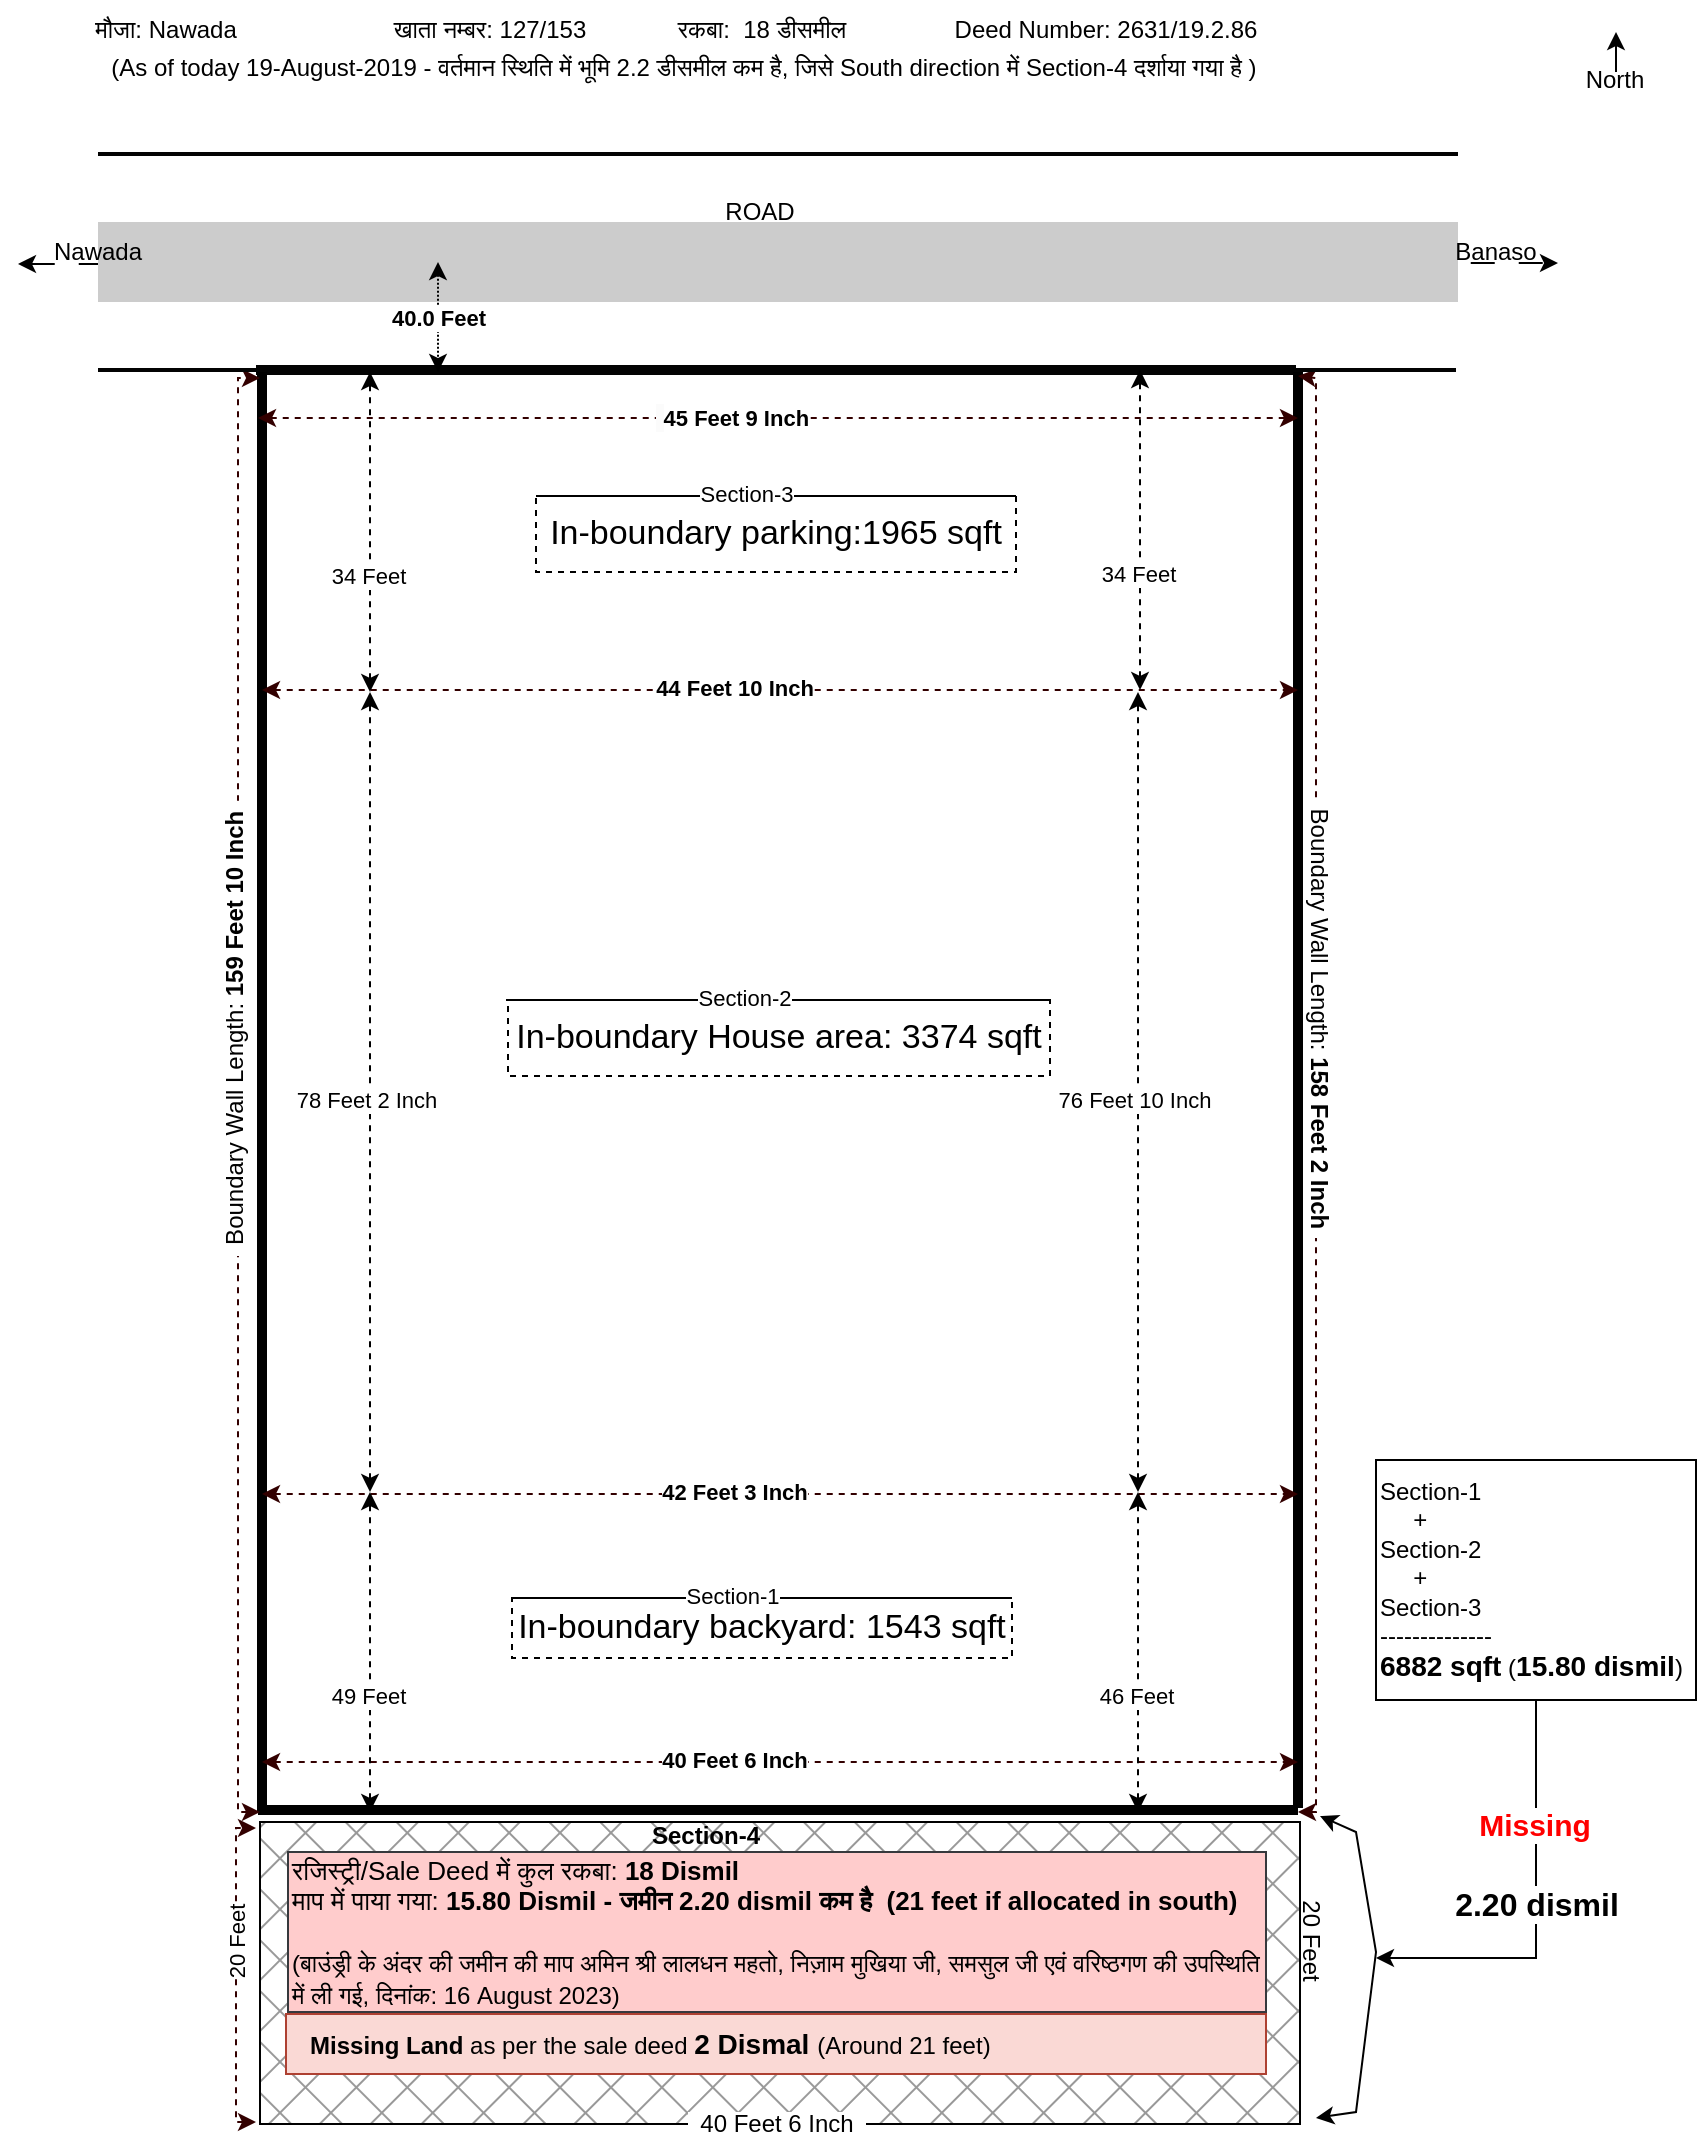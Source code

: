<mxfile version="21.6.8" type="github">
  <diagram name="Page-1" id="Dkc9KShbpaWvhL2H0rqo">
    <mxGraphModel dx="1931" dy="680" grid="1" gridSize="10" guides="1" tooltips="1" connect="1" arrows="1" fold="1" page="1" pageScale="1" pageWidth="850" pageHeight="1100" background="none" math="0" shadow="0">
      <root>
        <mxCell id="0" />
        <mxCell id="1" parent="0" />
        <mxCell id="ZM0QrDXeXai4huBHcrrM-75" value="" style="rounded=0;whiteSpace=wrap;html=1;fillStyle=cross-hatch;fillColor=#999999;" vertex="1" parent="1">
          <mxGeometry x="122" y="919" width="520" height="151" as="geometry" />
        </mxCell>
        <mxCell id="MJouJ_tBEHJUPLvAa8a3-21" value="" style="endArrow=classic;startArrow=classic;html=1;rounded=0;dashed=1;dashPattern=12 12;strokeWidth=1;strokeColor=default;fontStyle=0;endFill=1;" parent="1" edge="1">
          <mxGeometry width="50" height="50" relative="1" as="geometry">
            <mxPoint x="1" y="140" as="sourcePoint" />
            <mxPoint x="771" y="139.5" as="targetPoint" />
          </mxGeometry>
        </mxCell>
        <mxCell id="MJouJ_tBEHJUPLvAa8a3-11" value="" style="rounded=0;whiteSpace=wrap;html=1;fillColor=#CCCCCC;strokeColor=none;gradientColor=none;dashed=1;perimeterSpacing=0;" parent="1" vertex="1">
          <mxGeometry x="41" y="119" width="680" height="40" as="geometry" />
        </mxCell>
        <mxCell id="MJouJ_tBEHJUPLvAa8a3-1" value="" style="endArrow=none;html=1;rounded=0;strokeColor=#030303;strokeWidth=2;" parent="1" edge="1">
          <mxGeometry width="50" height="50" relative="1" as="geometry">
            <mxPoint x="41" y="85" as="sourcePoint" />
            <mxPoint x="721" y="85" as="targetPoint" />
          </mxGeometry>
        </mxCell>
        <mxCell id="MJouJ_tBEHJUPLvAa8a3-2" value="" style="endArrow=none;html=1;rounded=0;strokeColor=#030303;strokeWidth=5;" parent="1" edge="1">
          <mxGeometry width="50" height="50" relative="1" as="geometry">
            <mxPoint x="120" y="193" as="sourcePoint" />
            <mxPoint x="640" y="193" as="targetPoint" />
          </mxGeometry>
        </mxCell>
        <mxCell id="MJouJ_tBEHJUPLvAa8a3-5" value="Nawada" style="text;html=1;strokeColor=none;fillColor=none;align=center;verticalAlign=middle;whiteSpace=wrap;rounded=0;fontStyle=0" parent="1" vertex="1">
          <mxGeometry x="11" y="119" width="60" height="30" as="geometry" />
        </mxCell>
        <mxCell id="MJouJ_tBEHJUPLvAa8a3-6" value="Banaso" style="text;html=1;strokeColor=none;fillColor=none;align=center;verticalAlign=middle;whiteSpace=wrap;rounded=0;fontStyle=0" parent="1" vertex="1">
          <mxGeometry x="715" y="119" width="50" height="30" as="geometry" />
        </mxCell>
        <mxCell id="MJouJ_tBEHJUPLvAa8a3-7" style="edgeStyle=orthogonalEdgeStyle;rounded=0;orthogonalLoop=1;jettySize=auto;html=1;exitX=0.5;exitY=1;exitDx=0;exitDy=0;" parent="1" edge="1">
          <mxGeometry relative="1" as="geometry">
            <mxPoint x="737" y="149" as="sourcePoint" />
            <mxPoint x="737" y="149" as="targetPoint" />
          </mxGeometry>
        </mxCell>
        <mxCell id="MJouJ_tBEHJUPLvAa8a3-10" value="ROAD" style="text;html=1;align=center;verticalAlign=middle;whiteSpace=wrap;rounded=0;fillColor=none;strokeColor=none;" parent="1" vertex="1">
          <mxGeometry x="342" y="99" width="60" height="30" as="geometry" />
        </mxCell>
        <mxCell id="MJouJ_tBEHJUPLvAa8a3-12" style="edgeStyle=orthogonalEdgeStyle;rounded=0;orthogonalLoop=1;jettySize=auto;html=1;exitX=0.5;exitY=1;exitDx=0;exitDy=0;" parent="1" source="MJouJ_tBEHJUPLvAa8a3-11" target="MJouJ_tBEHJUPLvAa8a3-11" edge="1">
          <mxGeometry relative="1" as="geometry" />
        </mxCell>
        <mxCell id="MJouJ_tBEHJUPLvAa8a3-15" value="" style="endArrow=classic;startArrow=classic;html=1;rounded=0;" parent="1" target="MJouJ_tBEHJUPLvAa8a3-11" edge="1">
          <mxGeometry width="50" height="50" relative="1" as="geometry">
            <mxPoint x="41" y="138.5" as="sourcePoint" />
            <mxPoint x="421" y="138.5" as="targetPoint" />
          </mxGeometry>
        </mxCell>
        <mxCell id="MJouJ_tBEHJUPLvAa8a3-19" value="" style="endArrow=classic;html=1;rounded=0;startArrow=classic;startFill=1;dashed=1;dashPattern=1 1;" parent="1" edge="1">
          <mxGeometry relative="1" as="geometry">
            <mxPoint x="211" y="139" as="sourcePoint" />
            <mxPoint x="211" y="194" as="targetPoint" />
          </mxGeometry>
        </mxCell>
        <mxCell id="MJouJ_tBEHJUPLvAa8a3-20" value="40.0 Feet" style="edgeLabel;resizable=0;html=1;align=center;verticalAlign=middle;fontStyle=1" parent="MJouJ_tBEHJUPLvAa8a3-19" connectable="0" vertex="1">
          <mxGeometry relative="1" as="geometry" />
        </mxCell>
        <mxCell id="MJouJ_tBEHJUPLvAa8a3-24" value="" style="endArrow=none;html=1;rounded=0;strokeWidth=5;" parent="1" edge="1">
          <mxGeometry width="50" height="50" relative="1" as="geometry">
            <mxPoint x="123" y="914" as="sourcePoint" />
            <mxPoint x="123" y="194" as="targetPoint" />
          </mxGeometry>
        </mxCell>
        <mxCell id="MJouJ_tBEHJUPLvAa8a3-25" value="" style="endArrow=none;html=1;rounded=1;strokeWidth=5;" parent="1" edge="1">
          <mxGeometry width="50" height="50" relative="1" as="geometry">
            <mxPoint x="641" y="912" as="sourcePoint" />
            <mxPoint x="641" y="192" as="targetPoint" />
          </mxGeometry>
        </mxCell>
        <mxCell id="ZM0QrDXeXai4huBHcrrM-1" value="" style="endArrow=classic;startArrow=classic;html=1;rounded=0;strokeColor=#330000;startFill=1;endFill=1;dashed=1;" edge="1" parent="1">
          <mxGeometry width="50" height="50" relative="1" as="geometry">
            <mxPoint x="121" y="217" as="sourcePoint" />
            <mxPoint x="641" y="217" as="targetPoint" />
            <Array as="points">
              <mxPoint x="141" y="217" />
              <mxPoint x="190.5" y="217" />
              <mxPoint x="250.5" y="217" />
              <mxPoint x="380.5" y="217" />
              <mxPoint x="510.5" y="217" />
              <mxPoint x="621" y="217" />
            </Array>
          </mxGeometry>
        </mxCell>
        <mxCell id="ZM0QrDXeXai4huBHcrrM-3" value="&lt;span style=&quot;border-color: var(--border-color); font-size: 12px; background-color: rgb(251, 251, 251); font-weight: normal;&quot;&gt;&amp;nbsp;&lt;/span&gt;45 Feet 9 Inch" style="edgeLabel;html=1;align=center;verticalAlign=middle;resizable=0;points=[];fontStyle=1" vertex="1" connectable="0" parent="ZM0QrDXeXai4huBHcrrM-1">
          <mxGeometry x="-0.088" y="1" relative="1" as="geometry">
            <mxPoint y="1" as="offset" />
          </mxGeometry>
        </mxCell>
        <mxCell id="ZM0QrDXeXai4huBHcrrM-4" value="" style="endArrow=classic;startArrow=classic;html=1;rounded=0;strokeColor=#330000;startFill=1;endFill=1;dashed=1;" edge="1" parent="1">
          <mxGeometry width="50" height="50" relative="1" as="geometry">
            <mxPoint x="123" y="353" as="sourcePoint" />
            <mxPoint x="641" y="353" as="targetPoint" />
          </mxGeometry>
        </mxCell>
        <mxCell id="ZM0QrDXeXai4huBHcrrM-5" value="44 Feet 10 Inch" style="edgeLabel;html=1;align=center;verticalAlign=middle;resizable=0;points=[];fontStyle=1" vertex="1" connectable="0" parent="ZM0QrDXeXai4huBHcrrM-4">
          <mxGeometry x="-0.088" y="1" relative="1" as="geometry">
            <mxPoint as="offset" />
          </mxGeometry>
        </mxCell>
        <mxCell id="ZM0QrDXeXai4huBHcrrM-6" value="" style="endArrow=classic;startArrow=classic;html=1;rounded=0;strokeColor=#330000;startFill=1;endFill=1;dashed=1;" edge="1" parent="1">
          <mxGeometry width="50" height="50" relative="1" as="geometry">
            <mxPoint x="123" y="755" as="sourcePoint" />
            <mxPoint x="641" y="755" as="targetPoint" />
          </mxGeometry>
        </mxCell>
        <mxCell id="ZM0QrDXeXai4huBHcrrM-7" value="42 Feet 3 Inch" style="edgeLabel;html=1;align=center;verticalAlign=middle;resizable=0;points=[];fontStyle=1" vertex="1" connectable="0" parent="ZM0QrDXeXai4huBHcrrM-6">
          <mxGeometry x="-0.088" y="1" relative="1" as="geometry">
            <mxPoint as="offset" />
          </mxGeometry>
        </mxCell>
        <mxCell id="ZM0QrDXeXai4huBHcrrM-8" value="" style="endArrow=classic;startArrow=classic;html=1;rounded=0;strokeColor=#330000;startFill=1;endFill=1;dashed=1;" edge="1" parent="1">
          <mxGeometry width="50" height="50" relative="1" as="geometry">
            <mxPoint x="123" y="889" as="sourcePoint" />
            <mxPoint x="641" y="889" as="targetPoint" />
          </mxGeometry>
        </mxCell>
        <mxCell id="ZM0QrDXeXai4huBHcrrM-9" value="40 Feet 6 Inch" style="edgeLabel;html=1;align=center;verticalAlign=middle;resizable=0;points=[];fontStyle=1" vertex="1" connectable="0" parent="ZM0QrDXeXai4huBHcrrM-8">
          <mxGeometry x="-0.088" y="1" relative="1" as="geometry">
            <mxPoint as="offset" />
          </mxGeometry>
        </mxCell>
        <mxCell id="ZM0QrDXeXai4huBHcrrM-10" value="" style="endArrow=none;html=1;rounded=0;strokeWidth=5;" edge="1" parent="1">
          <mxGeometry width="50" height="50" relative="1" as="geometry">
            <mxPoint x="121" y="913" as="sourcePoint" />
            <mxPoint x="641" y="913" as="targetPoint" />
          </mxGeometry>
        </mxCell>
        <mxCell id="ZM0QrDXeXai4huBHcrrM-16" value="" style="endArrow=classic;startArrow=classic;html=1;rounded=0;strokeColor=#330000;dashed=1;" edge="1" parent="1">
          <mxGeometry width="50" height="50" relative="1" as="geometry">
            <mxPoint x="122" y="914" as="sourcePoint" />
            <mxPoint x="122" y="197" as="targetPoint" />
            <Array as="points">
              <mxPoint x="111" y="914" />
              <mxPoint x="111" y="197" />
            </Array>
          </mxGeometry>
        </mxCell>
        <mxCell id="ZM0QrDXeXai4huBHcrrM-17" value="&lt;span style=&quot;font-weight: 400;&quot;&gt;Boundary&lt;/span&gt;&lt;span style=&quot;font-weight: normal;&quot;&gt;&amp;nbsp;Wall Length: &lt;/span&gt;159 Feet 10 Inch" style="text;html=1;strokeColor=none;fillColor=default;align=center;verticalAlign=middle;whiteSpace=wrap;rounded=0;rotation=-90;fontStyle=1" vertex="1" parent="1">
          <mxGeometry x="-4.08" y="518.49" width="227.62" height="7.41" as="geometry" />
        </mxCell>
        <mxCell id="ZM0QrDXeXai4huBHcrrM-18" value="" style="endArrow=classic;startArrow=classic;html=1;rounded=0;dashed=1;" edge="1" parent="1">
          <mxGeometry width="50" height="50" relative="1" as="geometry">
            <mxPoint x="177" y="354" as="sourcePoint" />
            <mxPoint x="177" y="194" as="targetPoint" />
          </mxGeometry>
        </mxCell>
        <mxCell id="ZM0QrDXeXai4huBHcrrM-20" value="34 Feet" style="edgeLabel;html=1;align=center;verticalAlign=middle;resizable=0;points=[];" vertex="1" connectable="0" parent="ZM0QrDXeXai4huBHcrrM-18">
          <mxGeometry x="-0.275" y="1" relative="1" as="geometry">
            <mxPoint as="offset" />
          </mxGeometry>
        </mxCell>
        <mxCell id="ZM0QrDXeXai4huBHcrrM-21" value="" style="endArrow=classic;startArrow=classic;html=1;rounded=0;dashed=1;" edge="1" parent="1">
          <mxGeometry width="50" height="50" relative="1" as="geometry">
            <mxPoint x="562" y="353" as="sourcePoint" />
            <mxPoint x="562" y="193" as="targetPoint" />
          </mxGeometry>
        </mxCell>
        <mxCell id="ZM0QrDXeXai4huBHcrrM-22" value="34 Feet" style="edgeLabel;html=1;align=center;verticalAlign=middle;resizable=0;points=[];" vertex="1" connectable="0" parent="ZM0QrDXeXai4huBHcrrM-21">
          <mxGeometry x="-0.275" y="1" relative="1" as="geometry">
            <mxPoint as="offset" />
          </mxGeometry>
        </mxCell>
        <mxCell id="ZM0QrDXeXai4huBHcrrM-23" value="" style="endArrow=classic;startArrow=classic;html=1;rounded=0;dashed=1;strokeColor=#000000;" edge="1" parent="1">
          <mxGeometry width="50" height="50" relative="1" as="geometry">
            <mxPoint x="177" y="754" as="sourcePoint" />
            <mxPoint x="177" y="354" as="targetPoint" />
            <Array as="points">
              <mxPoint x="177" y="464" />
            </Array>
          </mxGeometry>
        </mxCell>
        <mxCell id="ZM0QrDXeXai4huBHcrrM-24" value="78 Feet 2 Inch" style="edgeLabel;html=1;align=center;verticalAlign=middle;resizable=0;points=[];" vertex="1" connectable="0" parent="ZM0QrDXeXai4huBHcrrM-23">
          <mxGeometry x="-0.02" y="2" relative="1" as="geometry">
            <mxPoint as="offset" />
          </mxGeometry>
        </mxCell>
        <mxCell id="ZM0QrDXeXai4huBHcrrM-25" value="" style="endArrow=classic;startArrow=classic;html=1;rounded=0;dashed=1;strokeColor=#000000;" edge="1" parent="1">
          <mxGeometry width="50" height="50" relative="1" as="geometry">
            <mxPoint x="561" y="754" as="sourcePoint" />
            <mxPoint x="561" y="354" as="targetPoint" />
            <Array as="points">
              <mxPoint x="561" y="464" />
            </Array>
          </mxGeometry>
        </mxCell>
        <mxCell id="ZM0QrDXeXai4huBHcrrM-26" value="76 Feet 10 Inch" style="edgeLabel;html=1;align=center;verticalAlign=middle;resizable=0;points=[];" vertex="1" connectable="0" parent="ZM0QrDXeXai4huBHcrrM-25">
          <mxGeometry x="-0.02" y="2" relative="1" as="geometry">
            <mxPoint as="offset" />
          </mxGeometry>
        </mxCell>
        <mxCell id="ZM0QrDXeXai4huBHcrrM-27" value="" style="endArrow=classic;startArrow=classic;html=1;rounded=0;dashed=1;" edge="1" parent="1">
          <mxGeometry width="50" height="50" relative="1" as="geometry">
            <mxPoint x="177" y="914" as="sourcePoint" />
            <mxPoint x="177" y="754" as="targetPoint" />
          </mxGeometry>
        </mxCell>
        <mxCell id="ZM0QrDXeXai4huBHcrrM-28" value="49 Feet" style="edgeLabel;html=1;align=center;verticalAlign=middle;resizable=0;points=[];" vertex="1" connectable="0" parent="ZM0QrDXeXai4huBHcrrM-27">
          <mxGeometry x="-0.275" y="1" relative="1" as="geometry">
            <mxPoint as="offset" />
          </mxGeometry>
        </mxCell>
        <mxCell id="ZM0QrDXeXai4huBHcrrM-29" value="" style="endArrow=classic;startArrow=classic;html=1;rounded=0;dashed=1;" edge="1" parent="1">
          <mxGeometry width="50" height="50" relative="1" as="geometry">
            <mxPoint x="561" y="914" as="sourcePoint" />
            <mxPoint x="561" y="754" as="targetPoint" />
          </mxGeometry>
        </mxCell>
        <mxCell id="ZM0QrDXeXai4huBHcrrM-30" value="46 Feet" style="edgeLabel;html=1;align=center;verticalAlign=middle;resizable=0;points=[];" vertex="1" connectable="0" parent="ZM0QrDXeXai4huBHcrrM-29">
          <mxGeometry x="-0.275" y="1" relative="1" as="geometry">
            <mxPoint as="offset" />
          </mxGeometry>
        </mxCell>
        <mxCell id="ZM0QrDXeXai4huBHcrrM-31" value="" style="endArrow=classic;startArrow=classic;html=1;rounded=0;strokeColor=#330000;dashed=1;" edge="1" parent="1">
          <mxGeometry width="50" height="50" relative="1" as="geometry">
            <mxPoint x="641" y="914" as="sourcePoint" />
            <mxPoint x="641" y="196" as="targetPoint" />
            <Array as="points">
              <mxPoint x="650" y="914" />
              <mxPoint x="650" y="197" />
            </Array>
          </mxGeometry>
        </mxCell>
        <mxCell id="ZM0QrDXeXai4huBHcrrM-32" value="&lt;span style=&quot;font-weight: normal;&quot;&gt;Boundary Wall Length:&lt;/span&gt; 158 Feet 2 Inch" style="text;html=1;strokeColor=none;fillColor=default;align=center;verticalAlign=middle;whiteSpace=wrap;rounded=0;rotation=90;fontStyle=1" vertex="1" parent="1">
          <mxGeometry x="541.69" y="513.44" width="219.38" height="7.75" as="geometry" />
        </mxCell>
        <mxCell id="ZM0QrDXeXai4huBHcrrM-54" value="&lt;span style=&quot;background-color: initial;&quot;&gt;रजिस्ट्री/Sale Deed में कुल रकबा: &lt;/span&gt;&lt;b style=&quot;background-color: initial;&quot;&gt;18 Dismil&lt;/b&gt;&lt;span style=&quot;background-color: initial;&quot;&gt;&amp;nbsp; &amp;nbsp; &amp;nbsp; &amp;nbsp;&lt;/span&gt;&lt;br&gt;&lt;span style=&quot;background-color: initial;&quot;&gt;माप में पाया गया:&amp;nbsp;&lt;/span&gt;&lt;b style=&quot;background-color: initial;&quot;&gt;15.80&amp;nbsp;&lt;/b&gt;&lt;b style=&quot;background-color: initial;&quot;&gt;Dismil&lt;/b&gt;&lt;b style=&quot;background-color: initial;&quot;&gt;&amp;nbsp;-&amp;nbsp;&lt;/b&gt;&lt;b&gt;जमीन 2.20 dismil कम है&amp;nbsp; (21 feet if allocated in south)&lt;/b&gt;&lt;br&gt;&lt;br&gt;&lt;div style=&quot;&quot;&gt;&lt;font style=&quot;font-size: 12px;&quot;&gt;(बाउंड्री के अंदर की जमीन की माप अमिन श्री लालधन महतो, निज़ाम मुखिया जी, समसुल जी एवं वरिष्ठगण की उपस्थिति में ली गई, दिनांक: 16 August 2023)&lt;/font&gt;&lt;/div&gt;" style="text;html=1;align=left;verticalAlign=middle;whiteSpace=wrap;rounded=0;strokeColor=#36393d;fillColor=#ffcccc;fontSize=13;" vertex="1" parent="1">
          <mxGeometry x="136" y="934" width="489" height="80" as="geometry" />
        </mxCell>
        <mxCell id="ZM0QrDXeXai4huBHcrrM-55" value="In-boundary parking:1965 sqft" style="text;html=1;strokeColor=default;fillColor=none;align=center;verticalAlign=middle;whiteSpace=wrap;rounded=0;strokeWidth=1;fontSize=17;labelBorderColor=none;dashed=1;" vertex="1" parent="1">
          <mxGeometry x="260" y="256" width="240" height="38" as="geometry" />
        </mxCell>
        <mxCell id="ZM0QrDXeXai4huBHcrrM-57" value="" style="endArrow=classic;html=1;rounded=0;" edge="1" parent="1">
          <mxGeometry width="50" height="50" relative="1" as="geometry">
            <mxPoint x="800" y="44" as="sourcePoint" />
            <mxPoint x="800" y="24" as="targetPoint" />
          </mxGeometry>
        </mxCell>
        <mxCell id="ZM0QrDXeXai4huBHcrrM-58" value="North" style="text;html=1;strokeColor=none;fillColor=none;align=center;verticalAlign=middle;whiteSpace=wrap;rounded=0;" vertex="1" parent="1">
          <mxGeometry x="783" y="38" width="33" height="20" as="geometry" />
        </mxCell>
        <mxCell id="ZM0QrDXeXai4huBHcrrM-60" value="In-boundary backyard: 1543 sqft" style="text;html=1;strokeColor=default;fillColor=none;align=center;verticalAlign=middle;whiteSpace=wrap;rounded=0;strokeWidth=1;fontSize=17;labelBorderColor=none;dashed=1;" vertex="1" parent="1">
          <mxGeometry x="248" y="807" width="250" height="30" as="geometry" />
        </mxCell>
        <mxCell id="ZM0QrDXeXai4huBHcrrM-62" value="In-boundary House area: 3374 sqft" style="text;html=1;strokeColor=default;fillColor=none;align=center;verticalAlign=middle;whiteSpace=wrap;rounded=0;strokeWidth=1;fontSize=17;labelBorderColor=none;dashed=1;" vertex="1" parent="1">
          <mxGeometry x="246" y="508" width="271" height="38" as="geometry" />
        </mxCell>
        <mxCell id="ZM0QrDXeXai4huBHcrrM-66" value="" style="endArrow=none;html=1;strokeColor=#030303;strokeWidth=2;curved=1;" edge="1" parent="1">
          <mxGeometry width="50" height="50" relative="1" as="geometry">
            <mxPoint x="590" y="193" as="sourcePoint" />
            <mxPoint x="720" y="193" as="targetPoint" />
          </mxGeometry>
        </mxCell>
        <mxCell id="ZM0QrDXeXai4huBHcrrM-67" value="" style="endArrow=none;html=1;rounded=0;strokeColor=#030303;strokeWidth=2;" edge="1" parent="1">
          <mxGeometry width="50" height="50" relative="1" as="geometry">
            <mxPoint x="41" y="193" as="sourcePoint" />
            <mxPoint x="131" y="193" as="targetPoint" />
          </mxGeometry>
        </mxCell>
        <mxCell id="ZM0QrDXeXai4huBHcrrM-74" value="&amp;nbsp; &amp;nbsp;&lt;b&gt;Missing Land&lt;/b&gt; as per the sale deed &lt;b&gt;&lt;font style=&quot;font-size: 14px;&quot;&gt;2 Dismal &lt;/font&gt;&lt;/b&gt;(Around 21 feet)" style="text;whiteSpace=wrap;html=1;fillColor=#fad9d5;strokeColor=#ae4132;" vertex="1" parent="1">
          <mxGeometry x="135" y="1015" width="490" height="30" as="geometry" />
        </mxCell>
        <mxCell id="ZM0QrDXeXai4huBHcrrM-76" value="" style="endArrow=classic;startArrow=classic;html=1;rounded=0;entryX=1;entryY=0;entryDx=0;entryDy=0;" edge="1" parent="1">
          <mxGeometry width="50" height="50" relative="1" as="geometry">
            <mxPoint x="650" y="1067" as="sourcePoint" />
            <mxPoint x="652" y="916" as="targetPoint" />
            <Array as="points">
              <mxPoint x="670" y="1064" />
              <mxPoint x="680" y="984" />
              <mxPoint x="670" y="924" />
            </Array>
          </mxGeometry>
        </mxCell>
        <mxCell id="ZM0QrDXeXai4huBHcrrM-80" value="" style="endArrow=none;html=1;rounded=0;entryX=1;entryY=0;entryDx=0;entryDy=0;" edge="1" parent="1" target="ZM0QrDXeXai4huBHcrrM-55">
          <mxGeometry width="50" height="50" relative="1" as="geometry">
            <mxPoint x="260" y="256" as="sourcePoint" />
            <mxPoint x="320" y="236" as="targetPoint" />
          </mxGeometry>
        </mxCell>
        <mxCell id="ZM0QrDXeXai4huBHcrrM-81" value="Section-3" style="edgeLabel;html=1;align=center;verticalAlign=middle;resizable=0;points=[];" vertex="1" connectable="0" parent="ZM0QrDXeXai4huBHcrrM-80">
          <mxGeometry x="-0.125" y="1" relative="1" as="geometry">
            <mxPoint as="offset" />
          </mxGeometry>
        </mxCell>
        <mxCell id="ZM0QrDXeXai4huBHcrrM-82" value="" style="endArrow=none;html=1;rounded=0;entryX=1;entryY=0;entryDx=0;entryDy=0;" edge="1" parent="1" target="ZM0QrDXeXai4huBHcrrM-62">
          <mxGeometry width="50" height="50" relative="1" as="geometry">
            <mxPoint x="245" y="508" as="sourcePoint" />
            <mxPoint x="485" y="508" as="targetPoint" />
          </mxGeometry>
        </mxCell>
        <mxCell id="ZM0QrDXeXai4huBHcrrM-83" value="Section-2" style="edgeLabel;html=1;align=center;verticalAlign=middle;resizable=0;points=[];" vertex="1" connectable="0" parent="ZM0QrDXeXai4huBHcrrM-82">
          <mxGeometry x="-0.125" y="1" relative="1" as="geometry">
            <mxPoint as="offset" />
          </mxGeometry>
        </mxCell>
        <mxCell id="ZM0QrDXeXai4huBHcrrM-84" value="" style="endArrow=none;html=1;rounded=0;entryX=1;entryY=0;entryDx=0;entryDy=0;" edge="1" parent="1" target="ZM0QrDXeXai4huBHcrrM-60">
          <mxGeometry width="50" height="50" relative="1" as="geometry">
            <mxPoint x="249" y="807" as="sourcePoint" />
            <mxPoint x="489" y="807" as="targetPoint" />
          </mxGeometry>
        </mxCell>
        <mxCell id="ZM0QrDXeXai4huBHcrrM-85" value="Section-1" style="edgeLabel;html=1;align=center;verticalAlign=middle;resizable=0;points=[];" vertex="1" connectable="0" parent="ZM0QrDXeXai4huBHcrrM-84">
          <mxGeometry x="-0.125" y="1" relative="1" as="geometry">
            <mxPoint as="offset" />
          </mxGeometry>
        </mxCell>
        <mxCell id="ZM0QrDXeXai4huBHcrrM-89" value="" style="edgeStyle=orthogonalEdgeStyle;rounded=0;orthogonalLoop=1;jettySize=auto;html=1;" edge="1" parent="1">
          <mxGeometry relative="1" as="geometry">
            <mxPoint x="760" y="848" as="sourcePoint" />
            <mxPoint x="680" y="987" as="targetPoint" />
            <Array as="points">
              <mxPoint x="760" y="987" />
            </Array>
          </mxGeometry>
        </mxCell>
        <mxCell id="ZM0QrDXeXai4huBHcrrM-90" value="Missing" style="edgeLabel;html=1;align=center;verticalAlign=middle;resizable=0;points=[];fontStyle=1;fontColor=#FF0000;fontSize=15;" vertex="1" connectable="0" parent="ZM0QrDXeXai4huBHcrrM-89">
          <mxGeometry x="-0.348" y="-1" relative="1" as="geometry">
            <mxPoint as="offset" />
          </mxGeometry>
        </mxCell>
        <mxCell id="ZM0QrDXeXai4huBHcrrM-93" value="&lt;font style=&quot;font-size: 16px;&quot;&gt;&lt;b&gt;&amp;nbsp;2.20 dismil&amp;nbsp;&lt;/b&gt;&lt;/font&gt;" style="edgeLabel;html=1;align=center;verticalAlign=middle;resizable=0;points=[];" vertex="1" connectable="0" parent="ZM0QrDXeXai4huBHcrrM-89">
          <mxGeometry x="0.02" relative="1" as="geometry">
            <mxPoint as="offset" />
          </mxGeometry>
        </mxCell>
        <mxCell id="ZM0QrDXeXai4huBHcrrM-86" value="Section-1&amp;nbsp;&lt;br&gt;&amp;nbsp; &amp;nbsp; &amp;nbsp;+&lt;br&gt;Section-2&lt;br&gt;&amp;nbsp; &amp;nbsp; &amp;nbsp;+&lt;br&gt;Section-3&lt;br&gt;--------------&lt;br&gt;&lt;font style=&quot;font-size: 14px;&quot;&gt;&lt;b&gt;6882 sqft&lt;/b&gt;&lt;/font&gt; (&lt;b&gt;&lt;font style=&quot;font-size: 14px;&quot;&gt;15.80 dismil&lt;/font&gt;&lt;/b&gt;)" style="text;html=1;strokeColor=default;fillColor=default;align=left;verticalAlign=middle;whiteSpace=wrap;rounded=0;fontStyle=0" vertex="1" parent="1">
          <mxGeometry x="680" y="738" width="160" height="120" as="geometry" />
        </mxCell>
        <mxCell id="ZM0QrDXeXai4huBHcrrM-154" value="मौजा: Nawada" style="text;html=1;strokeColor=none;fillColor=none;align=center;verticalAlign=middle;whiteSpace=wrap;rounded=0;" vertex="1" parent="1">
          <mxGeometry x="30" y="8" width="90" height="30" as="geometry" />
        </mxCell>
        <mxCell id="ZM0QrDXeXai4huBHcrrM-155" value="खाता नम्बर: 127/153" style="text;html=1;strokeColor=none;fillColor=none;align=center;verticalAlign=middle;whiteSpace=wrap;rounded=0;" vertex="1" parent="1">
          <mxGeometry x="180" y="8" width="114" height="30" as="geometry" />
        </mxCell>
        <mxCell id="ZM0QrDXeXai4huBHcrrM-156" value="रकबा:&amp;nbsp; 18 डीसमील" style="text;html=1;strokeColor=none;fillColor=none;align=center;verticalAlign=middle;whiteSpace=wrap;rounded=0;" vertex="1" parent="1">
          <mxGeometry x="328" y="8" width="90" height="30" as="geometry" />
        </mxCell>
        <mxCell id="ZM0QrDXeXai4huBHcrrM-157" value="Deed Number: 2631/19.2.86" style="text;html=1;strokeColor=none;fillColor=none;align=center;verticalAlign=middle;whiteSpace=wrap;rounded=0;" vertex="1" parent="1">
          <mxGeometry x="460" y="8" width="170" height="30" as="geometry" />
        </mxCell>
        <mxCell id="ZM0QrDXeXai4huBHcrrM-160" value="&amp;nbsp; &amp;nbsp;(As of today 19-August-2019 - वर्तमान स्थिति में भूमि 2.2 डीसमील कम है, जिसे South direction में Section-4 दर्शाया गया है )" style="text;html=1;strokeColor=none;fillColor=none;align=center;verticalAlign=middle;whiteSpace=wrap;rounded=0;" vertex="1" parent="1">
          <mxGeometry x="29" y="36" width="600" height="12" as="geometry" />
        </mxCell>
        <mxCell id="ZM0QrDXeXai4huBHcrrM-162" value="20 Feet" style="text;html=1;strokeColor=none;fillColor=none;align=center;verticalAlign=middle;whiteSpace=wrap;rounded=0;rotation=90;" vertex="1" parent="1">
          <mxGeometry x="623" y="968" width="50" height="21" as="geometry" />
        </mxCell>
        <mxCell id="ZM0QrDXeXai4huBHcrrM-167" value="&lt;b&gt;Section-4&lt;/b&gt;" style="text;html=1;strokeColor=none;fillColor=none;align=center;verticalAlign=middle;whiteSpace=wrap;rounded=0;" vertex="1" parent="1">
          <mxGeometry x="315" y="911" width="60" height="30" as="geometry" />
        </mxCell>
        <mxCell id="ZM0QrDXeXai4huBHcrrM-168" value="" style="endArrow=classic;startArrow=classic;html=1;rounded=0;strokeColor=#330000;dashed=1;" edge="1" parent="1">
          <mxGeometry width="50" height="50" relative="1" as="geometry">
            <mxPoint x="120" y="1069" as="sourcePoint" />
            <mxPoint x="120" y="922" as="targetPoint" />
            <Array as="points">
              <mxPoint x="110" y="1069" />
              <mxPoint x="110" y="922" />
            </Array>
          </mxGeometry>
        </mxCell>
        <mxCell id="ZM0QrDXeXai4huBHcrrM-170" value="20 Feet" style="edgeLabel;html=1;align=center;verticalAlign=middle;resizable=0;points=[];rotation=-90;" vertex="1" connectable="0" parent="ZM0QrDXeXai4huBHcrrM-168">
          <mxGeometry x="0.15" relative="1" as="geometry">
            <mxPoint y="-4" as="offset" />
          </mxGeometry>
        </mxCell>
        <mxCell id="ZM0QrDXeXai4huBHcrrM-163" value="40 Feet 6 Inch" style="text;html=1;strokeColor=none;fillColor=default;align=center;verticalAlign=middle;whiteSpace=wrap;rounded=0;" vertex="1" parent="1">
          <mxGeometry x="336" y="1064" width="89" height="11" as="geometry" />
        </mxCell>
      </root>
    </mxGraphModel>
  </diagram>
</mxfile>
